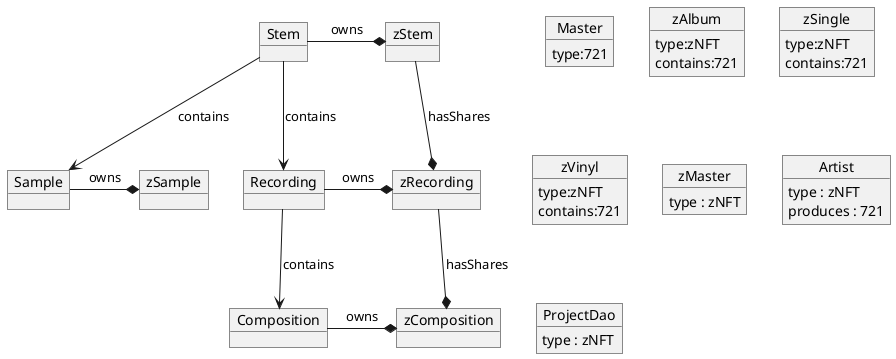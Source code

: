 // https://www.plantuml.com/plantuml/uml/SyfFKj2rKt3CoKnELR1Io4ZDoSa70000

@startuml

object Composition

object zComposition
zComposition *-l- Composition : owns

object Sample
object zSample
zSample *-l- Sample : owns

object Recording
Recording --> Composition : contains

object zRecording
zRecording *-l- Recording : owns
zRecording --* zComposition : hasShares

object Stem
Stem --> Recording : contains
Stem --> Sample : contains

object zStem
zStem *-l-Stem : owns
zStem --* zRecording : hasShares

object Master
Master : type:721

object zAlbum
zAlbum : type:zNFT
zAlbum : contains:721

object zSingle
zSingle : type:zNFT
zSingle : contains:721

object zVinyl
zVinyl : type:zNFT
zVinyl : contains:721

object zMaster
zMaster : type : zNFT

object Artist
Artist : type : zNFT
Artist : produces : 721

object ProjectDao
ProjectDao : type : zNFT

@enduml